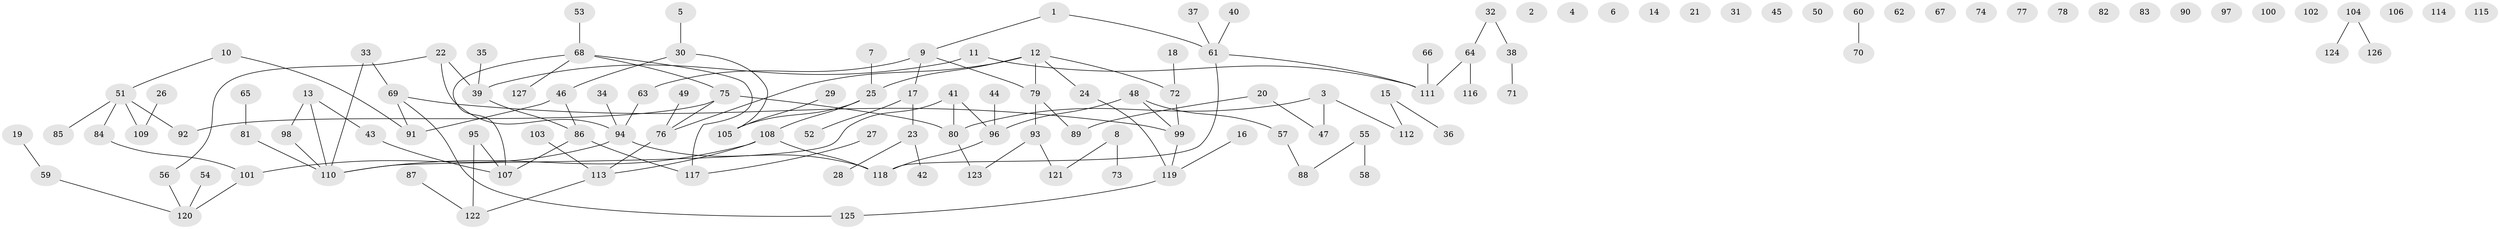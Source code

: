 // coarse degree distribution, {5: 0.053763440860215055, 0: 0.24731182795698925, 3: 0.12903225806451613, 1: 0.26881720430107525, 2: 0.1827956989247312, 6: 0.07526881720430108, 4: 0.043010752688172046}
// Generated by graph-tools (version 1.1) at 2025/41/03/06/25 10:41:19]
// undirected, 127 vertices, 124 edges
graph export_dot {
graph [start="1"]
  node [color=gray90,style=filled];
  1;
  2;
  3;
  4;
  5;
  6;
  7;
  8;
  9;
  10;
  11;
  12;
  13;
  14;
  15;
  16;
  17;
  18;
  19;
  20;
  21;
  22;
  23;
  24;
  25;
  26;
  27;
  28;
  29;
  30;
  31;
  32;
  33;
  34;
  35;
  36;
  37;
  38;
  39;
  40;
  41;
  42;
  43;
  44;
  45;
  46;
  47;
  48;
  49;
  50;
  51;
  52;
  53;
  54;
  55;
  56;
  57;
  58;
  59;
  60;
  61;
  62;
  63;
  64;
  65;
  66;
  67;
  68;
  69;
  70;
  71;
  72;
  73;
  74;
  75;
  76;
  77;
  78;
  79;
  80;
  81;
  82;
  83;
  84;
  85;
  86;
  87;
  88;
  89;
  90;
  91;
  92;
  93;
  94;
  95;
  96;
  97;
  98;
  99;
  100;
  101;
  102;
  103;
  104;
  105;
  106;
  107;
  108;
  109;
  110;
  111;
  112;
  113;
  114;
  115;
  116;
  117;
  118;
  119;
  120;
  121;
  122;
  123;
  124;
  125;
  126;
  127;
  1 -- 9;
  1 -- 61;
  3 -- 47;
  3 -- 80;
  3 -- 112;
  5 -- 30;
  7 -- 25;
  8 -- 73;
  8 -- 121;
  9 -- 17;
  9 -- 63;
  9 -- 79;
  10 -- 51;
  10 -- 91;
  11 -- 39;
  11 -- 111;
  12 -- 24;
  12 -- 25;
  12 -- 72;
  12 -- 76;
  12 -- 79;
  13 -- 43;
  13 -- 98;
  13 -- 110;
  15 -- 36;
  15 -- 112;
  16 -- 119;
  17 -- 23;
  17 -- 52;
  18 -- 72;
  19 -- 59;
  20 -- 47;
  20 -- 89;
  22 -- 39;
  22 -- 56;
  22 -- 94;
  23 -- 28;
  23 -- 42;
  24 -- 119;
  25 -- 105;
  25 -- 108;
  26 -- 109;
  27 -- 117;
  29 -- 105;
  30 -- 46;
  30 -- 105;
  32 -- 38;
  32 -- 64;
  33 -- 69;
  33 -- 110;
  34 -- 94;
  35 -- 39;
  37 -- 61;
  38 -- 71;
  39 -- 86;
  40 -- 61;
  41 -- 80;
  41 -- 96;
  41 -- 110;
  43 -- 107;
  44 -- 96;
  46 -- 86;
  46 -- 91;
  48 -- 57;
  48 -- 96;
  48 -- 99;
  49 -- 76;
  51 -- 84;
  51 -- 85;
  51 -- 92;
  51 -- 109;
  53 -- 68;
  54 -- 120;
  55 -- 58;
  55 -- 88;
  56 -- 120;
  57 -- 88;
  59 -- 120;
  60 -- 70;
  61 -- 111;
  61 -- 118;
  63 -- 94;
  64 -- 111;
  64 -- 116;
  65 -- 81;
  66 -- 111;
  68 -- 75;
  68 -- 107;
  68 -- 117;
  68 -- 127;
  69 -- 91;
  69 -- 99;
  69 -- 125;
  72 -- 99;
  75 -- 76;
  75 -- 80;
  75 -- 92;
  76 -- 113;
  79 -- 89;
  79 -- 93;
  80 -- 123;
  81 -- 110;
  84 -- 101;
  86 -- 107;
  86 -- 117;
  87 -- 122;
  93 -- 121;
  93 -- 123;
  94 -- 101;
  94 -- 118;
  95 -- 107;
  95 -- 122;
  96 -- 118;
  98 -- 110;
  99 -- 119;
  101 -- 120;
  103 -- 113;
  104 -- 124;
  104 -- 126;
  108 -- 110;
  108 -- 113;
  108 -- 118;
  113 -- 122;
  119 -- 125;
}

